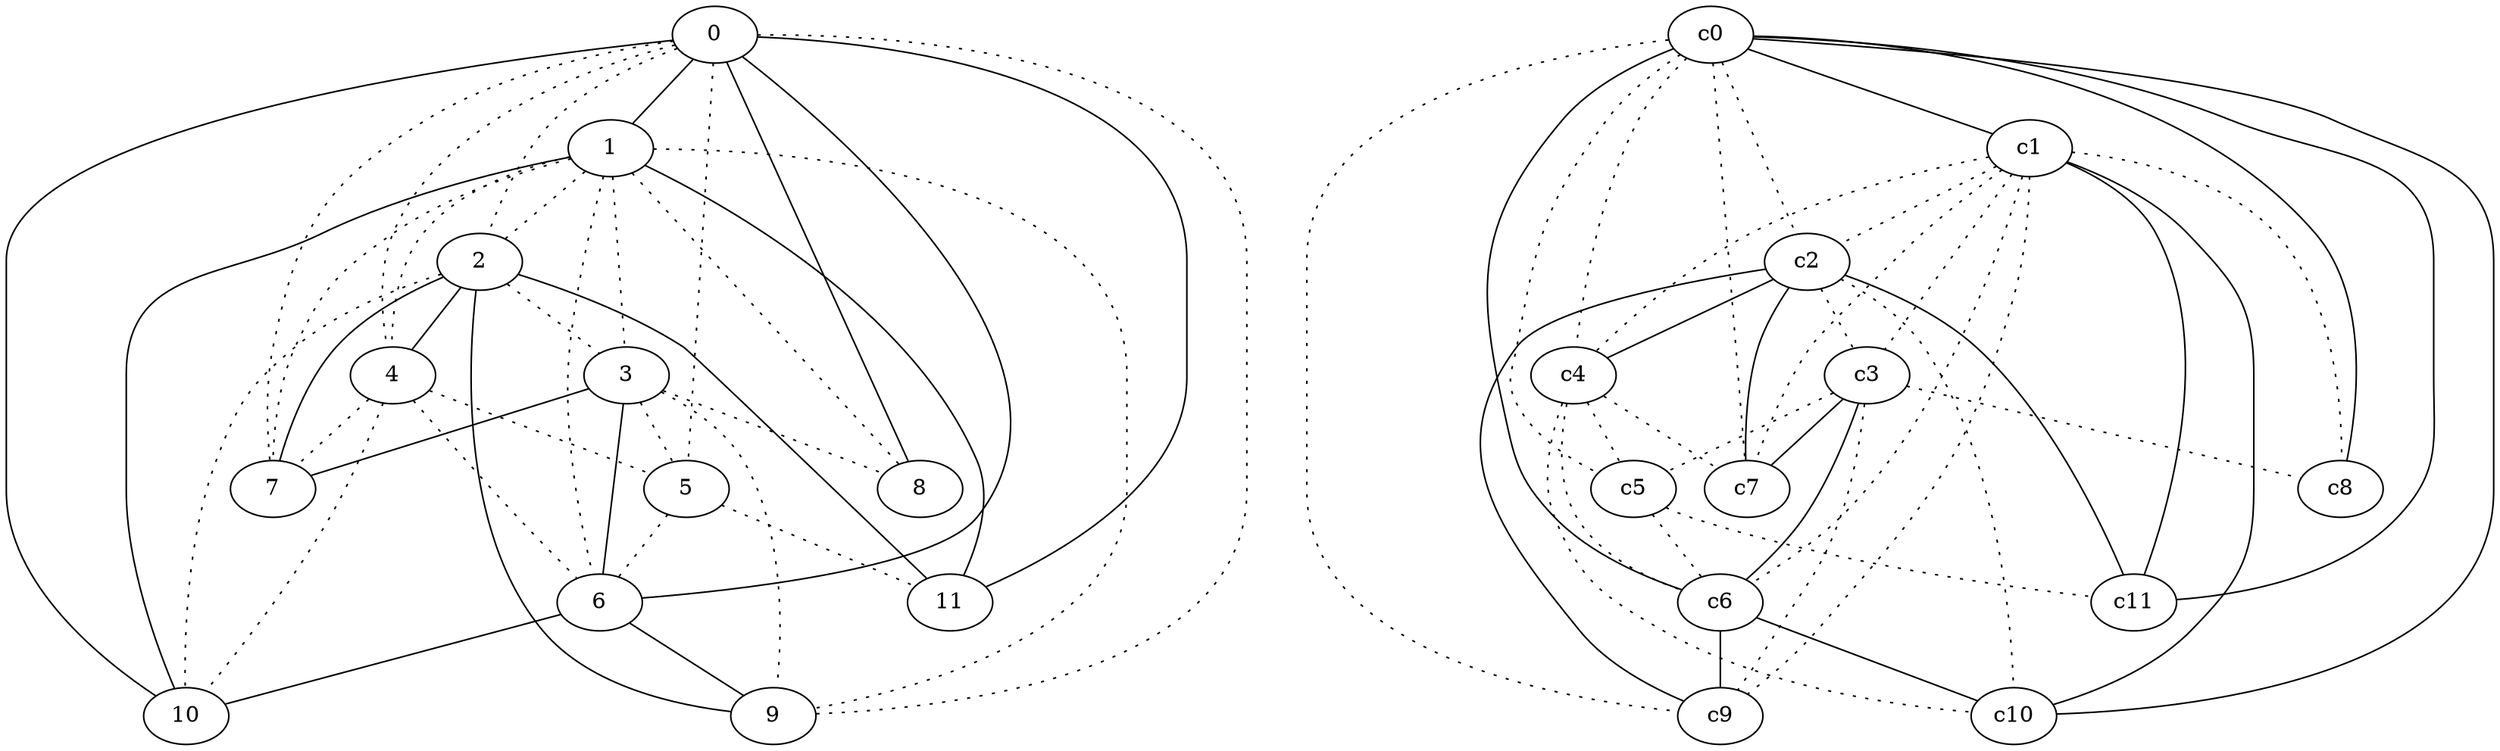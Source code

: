 graph {
a0[label=0];
a1[label=1];
a2[label=2];
a3[label=3];
a4[label=4];
a5[label=5];
a6[label=6];
a7[label=7];
a8[label=8];
a9[label=9];
a10[label=10];
a11[label=11];
a0 -- a1;
a0 -- a2 [style=dotted];
a0 -- a4 [style=dotted];
a0 -- a5 [style=dotted];
a0 -- a6;
a0 -- a7 [style=dotted];
a0 -- a8;
a0 -- a9 [style=dotted];
a0 -- a10;
a0 -- a11;
a1 -- a2 [style=dotted];
a1 -- a3 [style=dotted];
a1 -- a4 [style=dotted];
a1 -- a6 [style=dotted];
a1 -- a7 [style=dotted];
a1 -- a8 [style=dotted];
a1 -- a9 [style=dotted];
a1 -- a10;
a1 -- a11;
a2 -- a3 [style=dotted];
a2 -- a4;
a2 -- a7;
a2 -- a9;
a2 -- a10 [style=dotted];
a2 -- a11;
a3 -- a5 [style=dotted];
a3 -- a6;
a3 -- a7;
a3 -- a8 [style=dotted];
a3 -- a9 [style=dotted];
a4 -- a5 [style=dotted];
a4 -- a6 [style=dotted];
a4 -- a7 [style=dotted];
a4 -- a10 [style=dotted];
a5 -- a6 [style=dotted];
a5 -- a11 [style=dotted];
a6 -- a9;
a6 -- a10;
c0 -- c1;
c0 -- c2 [style=dotted];
c0 -- c4 [style=dotted];
c0 -- c5 [style=dotted];
c0 -- c6;
c0 -- c7 [style=dotted];
c0 -- c8;
c0 -- c9 [style=dotted];
c0 -- c10;
c0 -- c11;
c1 -- c2 [style=dotted];
c1 -- c3 [style=dotted];
c1 -- c4 [style=dotted];
c1 -- c6 [style=dotted];
c1 -- c7 [style=dotted];
c1 -- c8 [style=dotted];
c1 -- c9 [style=dotted];
c1 -- c10;
c1 -- c11;
c2 -- c3 [style=dotted];
c2 -- c4;
c2 -- c7;
c2 -- c9;
c2 -- c10 [style=dotted];
c2 -- c11;
c3 -- c5 [style=dotted];
c3 -- c6;
c3 -- c7;
c3 -- c8 [style=dotted];
c3 -- c9 [style=dotted];
c4 -- c5 [style=dotted];
c4 -- c6 [style=dotted];
c4 -- c7 [style=dotted];
c4 -- c10 [style=dotted];
c5 -- c6 [style=dotted];
c5 -- c11 [style=dotted];
c6 -- c9;
c6 -- c10;
}

